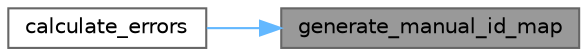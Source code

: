 digraph "generate_manual_id_map"
{
 // LATEX_PDF_SIZE
  bgcolor="transparent";
  edge [fontname=Helvetica,fontsize=10,labelfontname=Helvetica,labelfontsize=10];
  node [fontname=Helvetica,fontsize=10,shape=box,height=0.2,width=0.4];
  rankdir="RL";
  Node1 [id="Node000001",label="generate_manual_id_map",height=0.2,width=0.4,color="gray40", fillcolor="grey60", style="filled", fontcolor="black",tooltip=" "];
  Node1 -> Node2 [id="edge1_Node000001_Node000002",dir="back",color="steelblue1",style="solid",tooltip=" "];
  Node2 [id="Node000002",label="calculate_errors",height=0.2,width=0.4,color="grey40", fillcolor="white", style="filled",URL="$a00154.html#a2cc5036fce7e6fbf3fb8e999bcf5ae25",tooltip=" "];
}

